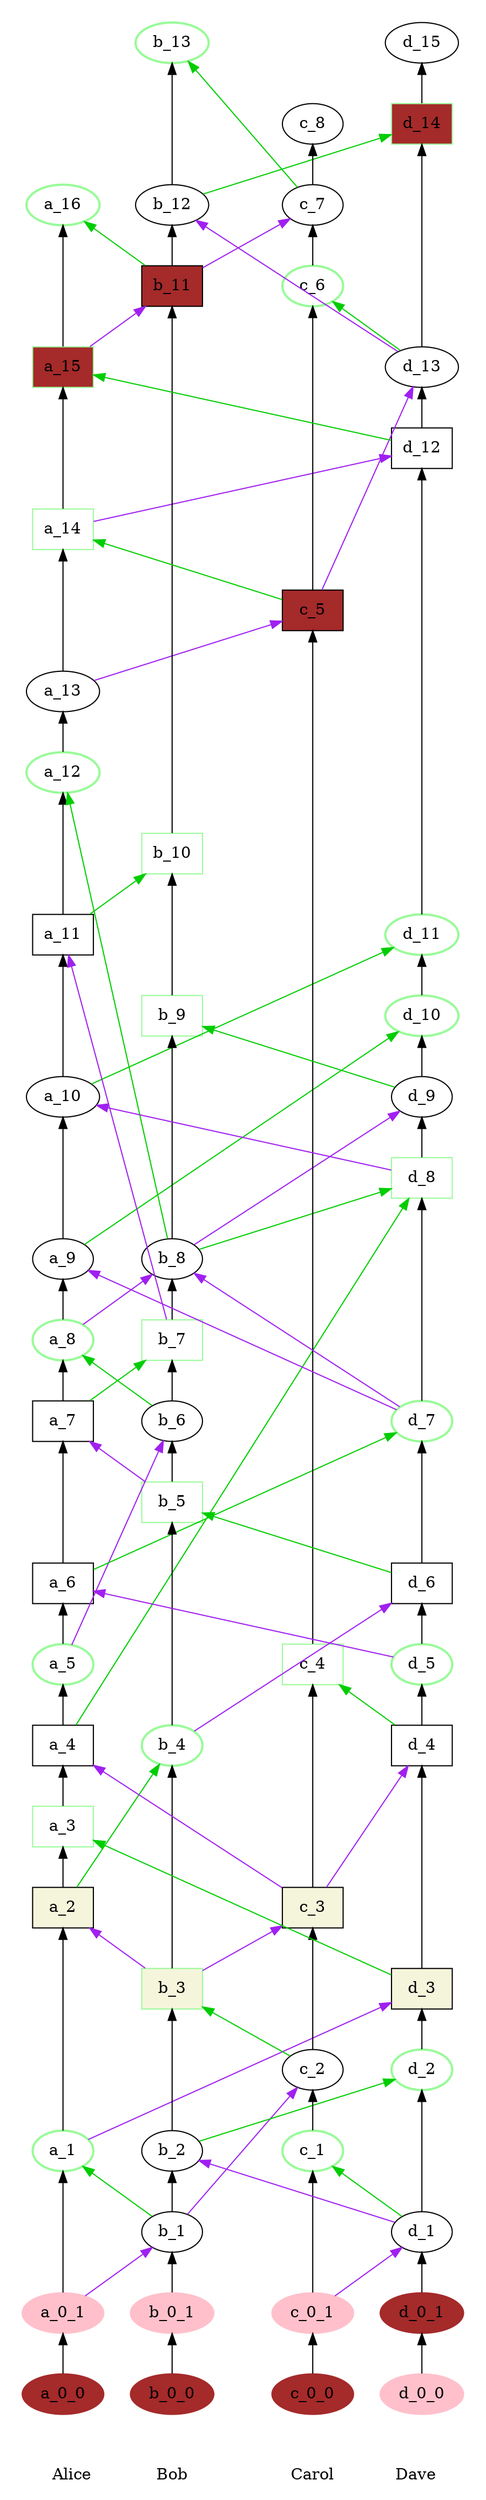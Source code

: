 digraph GossipGraph {
splines=false
rankdir=BT
outputorder=nodesfirst
subgraph cluster_alice {
style=invis
Alice -> a_0_0 [style=invis]
a_0_0 -> a_0_1
a_0_1 -> a_1 [minlen=2]
a_1 -> a_2 [minlen=3]
a_2 -> a_3
a_3 -> a_4
a_4 -> a_5
a_5 -> a_6
a_6 -> a_7 [minlen=2]
a_7 -> a_8
a_8 -> a_9
a_9 -> a_10 [minlen=2]
a_10 -> a_11 [minlen=2]
a_11 -> a_12 [minlen=2]
a_12 -> a_13
a_13 -> a_14 [minlen=2]
a_14 -> a_15 [minlen=2]
a_15 -> a_16 [minlen=2]
}

subgraph cluster_bob {
style=invis
Bob -> b_0_0 [style=invis]
b_0_0 -> b_0_1
b_0_1 -> b_1
b_1 -> b_2
b_2 -> b_3 [minlen=2]
b_3 -> b_4 [minlen=3]
b_4 -> b_5 [minlen=3]
b_5 -> b_6
b_6 -> b_7
b_7 -> b_8
b_8 -> b_9 [minlen=3]
b_9 -> b_10 [minlen=2]
b_10 -> b_11 [minlen=7]
b_11 -> b_12
b_12 -> b_13 [minlen=2]
}
subgraph cluster_carol {
style=invis
Carol -> c_0_0 [style=invis]
c_0_0 -> c_0_1
c_0_1 -> c_1 [minlen=2]
c_1 -> c_2
c_2 -> c_3 [minlen=2]
c_3 -> c_4 [minlen=3]
c_4 -> c_5 [minlen=13]
c_5 -> c_6 [minlen=4]
c_6 -> c_7
c_7 -> c_8
}
subgraph cluster_dave {
style=invis
Dave -> d_0_0 [style=invis]
d_0_0 -> d_0_1
d_0_1 -> d_1
d_1 -> d_2 [minlen=2]
d_2 -> d_3
d_3 -> d_4 [minlen=3]
d_4 -> d_5
d_5 -> d_6
d_6 -> d_7 [minlen=2]
d_7 -> d_8 [minlen=3]
d_8 -> d_9
d_9 -> d_10
d_10 -> d_11
d_11 -> d_12 [minlen=6]
d_12 -> d_13
d_13 -> d_14 [minlen=3]
d_14 -> d_15
}
{
rank=same
Alice -> Bob -> Carol -> Dave [style=invis]
Alice, Bob, Carol, Dave [style=filled, color=white]
}

edge [constraint=false]

a_0_0, b_0_0, c_0_0, d_0_1 [style=filled, color=brown]
d_0_0, a_0_1, b_0_1, c_0_1 [style=filled, color=pink]

a_1, a_3, a_5, a_8, a_12, a_14, a_15, a_16, b_3, b_4, b_5, b_7, b_9, b_10, b_13, c_1, c_4, c_6, d_2, d_5, d_7, d_8, d_10, d_11, d_14 [style=bold, color=palegreen]

a_2, b_3, c_3, d_3 [style=filled, fillcolor=beige, shape=rectangle]
a_3, a_4, a_6, a_7, a_11, a_14, b_5, b_7, b_9, b_10, c_4, d_4, d_6, d_8, d_12 [style=filled, fillcolor=white, shape=rectangle]

a_15, b_11, c_5, d_14 [shape=rectangle, style=filled, fillcolor=brown]

a_0_1 -> b_1 [color=purple]
b_1 -> a_1 [color=green3]
c_0_1 -> d_1 [color=purple]
d_1 -> b_2 [color=purple]
b_1 -> c_2 [color=purple]
c_2 -> b_3 [color=green3]
a_13 -> c_5 [color=purple]
c_5 -> a_14 [color=green3]
d_1 -> c_1 [color=green3]
b_2 -> d_2 [color=green3]
a_1 -> d_3 [color=purple]
d_3 -> a_3 [color=green3]
b_3 -> a_2 [color=purple]
a_2 -> b_4 [color=green3]
c_3 -> a_4 [color=purple]
a_4 -> d_8 [color=green3]
c_3 -> d_4 [color=purple]
b_3 -> c_3 [color=purple]
d_4 -> c_4 [color=green3]
b_4 -> d_6 [color=purple]
d_6 -> b_5 [color=green3]
d_5 -> a_6 [color=purple]
a_6 -> d_7 [color=green3]
a_5 -> b_6 [color=purple]
b_6 -> a_8 [color=green3]
b_5 -> a_7 [color=purple]
a_7 -> b_7 [color=green3]
d_7 -> b_8 [color=purple]
b_8 -> d_8 [color=green3]
d_7 -> a_9 [color=purple]
a_9 -> d_10 [color=green3]
b_8 -> d_9 [color=purple]
d_9 -> b_9 [color=green3]
a_8 -> b_8 [color=purple]
b_8 -> a_12 [color=green3]
b_7 -> a_11 [color=purple]
a_11 -> b_10 [color=green3]
d_8 -> a_10 [color=purple]
a_10 -> d_11 [color=green3]
a_14 -> d_12 [color=purple]
d_12 -> a_15 [color=green3]
a_15 -> b_11 [color=purple]
b_11 -> a_16 [color=green3]
c_5 -> d_13 [color=purple]
d_13 -> c_6 [color=green3]
d_13 -> b_12 [color=purple]
b_12 -> d_14 [color=green3]
b_11 -> c_7 [color=purple]
c_7 -> b_13 [color=green3]
}
